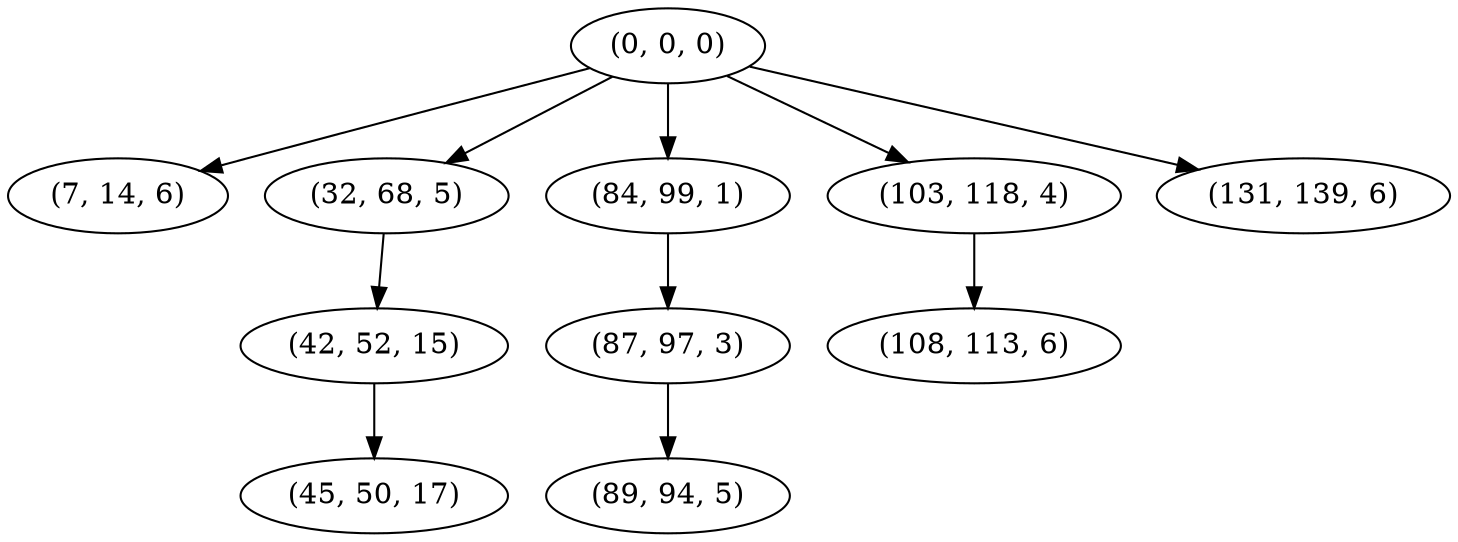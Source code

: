 digraph tree {
    "(0, 0, 0)";
    "(7, 14, 6)";
    "(32, 68, 5)";
    "(42, 52, 15)";
    "(45, 50, 17)";
    "(84, 99, 1)";
    "(87, 97, 3)";
    "(89, 94, 5)";
    "(103, 118, 4)";
    "(108, 113, 6)";
    "(131, 139, 6)";
    "(0, 0, 0)" -> "(7, 14, 6)";
    "(0, 0, 0)" -> "(32, 68, 5)";
    "(0, 0, 0)" -> "(84, 99, 1)";
    "(0, 0, 0)" -> "(103, 118, 4)";
    "(0, 0, 0)" -> "(131, 139, 6)";
    "(32, 68, 5)" -> "(42, 52, 15)";
    "(42, 52, 15)" -> "(45, 50, 17)";
    "(84, 99, 1)" -> "(87, 97, 3)";
    "(87, 97, 3)" -> "(89, 94, 5)";
    "(103, 118, 4)" -> "(108, 113, 6)";
}
